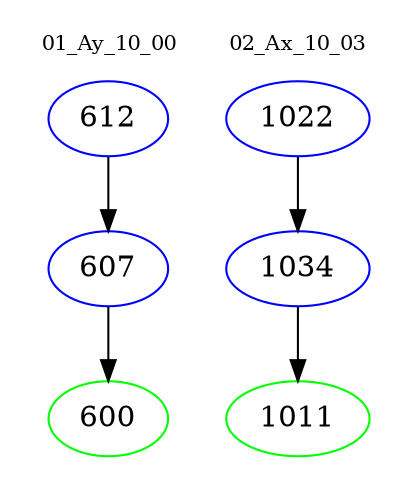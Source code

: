 digraph{
subgraph cluster_0 {
color = white
label = "01_Ay_10_00";
fontsize=10;
T0_612 [label="612", color="blue"]
T0_612 -> T0_607 [color="black"]
T0_607 [label="607", color="blue"]
T0_607 -> T0_600 [color="black"]
T0_600 [label="600", color="green"]
}
subgraph cluster_1 {
color = white
label = "02_Ax_10_03";
fontsize=10;
T1_1022 [label="1022", color="blue"]
T1_1022 -> T1_1034 [color="black"]
T1_1034 [label="1034", color="blue"]
T1_1034 -> T1_1011 [color="black"]
T1_1011 [label="1011", color="green"]
}
}
